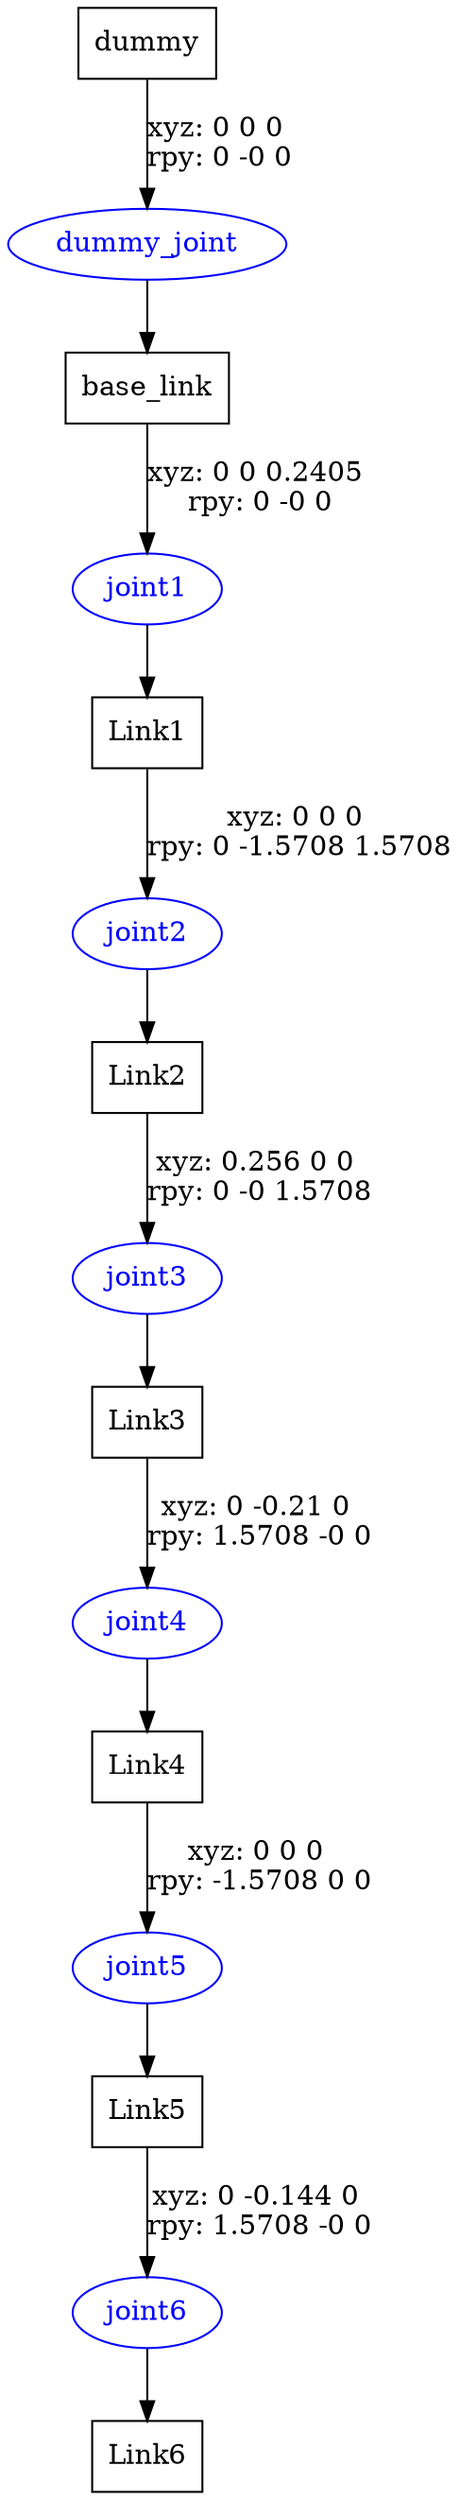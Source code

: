 digraph G {
node [shape=box];
"dummy" [label="dummy"];
"base_link" [label="base_link"];
"Link1" [label="Link1"];
"Link2" [label="Link2"];
"Link3" [label="Link3"];
"Link4" [label="Link4"];
"Link5" [label="Link5"];
"Link6" [label="Link6"];
node [shape=ellipse, color=blue, fontcolor=blue];
"dummy" -> "dummy_joint" [label="xyz: 0 0 0 \nrpy: 0 -0 0"]
"dummy_joint" -> "base_link"
"base_link" -> "joint1" [label="xyz: 0 0 0.2405 \nrpy: 0 -0 0"]
"joint1" -> "Link1"
"Link1" -> "joint2" [label="xyz: 0 0 0 \nrpy: 0 -1.5708 1.5708"]
"joint2" -> "Link2"
"Link2" -> "joint3" [label="xyz: 0.256 0 0 \nrpy: 0 -0 1.5708"]
"joint3" -> "Link3"
"Link3" -> "joint4" [label="xyz: 0 -0.21 0 \nrpy: 1.5708 -0 0"]
"joint4" -> "Link4"
"Link4" -> "joint5" [label="xyz: 0 0 0 \nrpy: -1.5708 0 0"]
"joint5" -> "Link5"
"Link5" -> "joint6" [label="xyz: 0 -0.144 0 \nrpy: 1.5708 -0 0"]
"joint6" -> "Link6"
}
